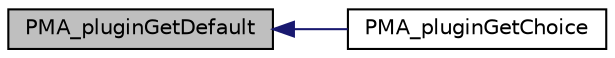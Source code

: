 digraph G
{
  edge [fontname="Helvetica",fontsize="10",labelfontname="Helvetica",labelfontsize="10"];
  node [fontname="Helvetica",fontsize="10",shape=record];
  rankdir="LR";
  Node1 [label="PMA_pluginGetDefault",height=0.2,width=0.4,color="black", fillcolor="grey75", style="filled" fontcolor="black"];
  Node1 -> Node2 [dir="back",color="midnightblue",fontsize="10",style="solid",fontname="Helvetica"];
  Node2 [label="PMA_pluginGetChoice",height=0.2,width=0.4,color="black", fillcolor="white", style="filled",URL="$plugin__interface_8lib_8php.html#a31bee0ac0d8b8f958b289f30ec18e5ad",tooltip="string PMA_pluginGetChoice(string $section, string $name, array &amp;$list, string $cfgname)"];
}
